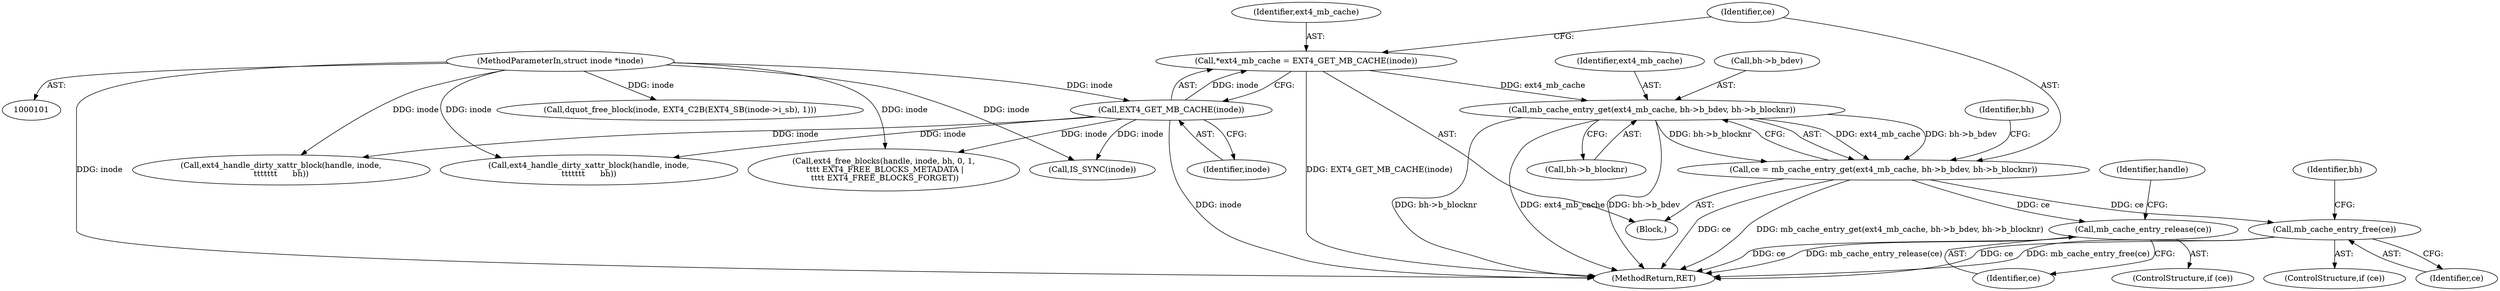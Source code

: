 digraph "1_linux_82939d7999dfc1f1998c4b1c12e2f19edbdff272_9@del" {
"1000121" [label="(Call,mb_cache_entry_get(ext4_mb_cache, bh->b_bdev, bh->b_blocknr))"];
"1000115" [label="(Call,*ext4_mb_cache = EXT4_GET_MB_CACHE(inode))"];
"1000117" [label="(Call,EXT4_GET_MB_CACHE(inode))"];
"1000103" [label="(MethodParameterIn,struct inode *inode)"];
"1000119" [label="(Call,ce = mb_cache_entry_get(ext4_mb_cache, bh->b_bdev, bh->b_blocknr))"];
"1000156" [label="(Call,mb_cache_entry_free(ce))"];
"1000183" [label="(Call,mb_cache_entry_release(ce))"];
"1000187" [label="(Identifier,handle)"];
"1000234" [label="(MethodReturn,RET)"];
"1000156" [label="(Call,mb_cache_entry_free(ce))"];
"1000122" [label="(Identifier,ext4_mb_cache)"];
"1000121" [label="(Call,mb_cache_entry_get(ext4_mb_cache, bh->b_bdev, bh->b_blocknr))"];
"1000190" [label="(Call,ext4_handle_dirty_xattr_block(handle, inode,\n\t\t\t\t\t\t\t      bh))"];
"1000184" [label="(Identifier,ce)"];
"1000119" [label="(Call,ce = mb_cache_entry_get(ext4_mb_cache, bh->b_bdev, bh->b_blocknr))"];
"1000207" [label="(Call,IS_SYNC(inode))"];
"1000117" [label="(Call,EXT4_GET_MB_CACHE(inode))"];
"1000183" [label="(Call,mb_cache_entry_release(ce))"];
"1000157" [label="(Identifier,ce)"];
"1000181" [label="(ControlStructure,if (ce))"];
"1000120" [label="(Identifier,ce)"];
"1000159" [label="(Identifier,bh)"];
"1000123" [label="(Call,bh->b_bdev)"];
"1000118" [label="(Identifier,inode)"];
"1000126" [label="(Call,bh->b_blocknr)"];
"1000130" [label="(Identifier,bh)"];
"1000211" [label="(Call,dquot_free_block(inode, EXT4_C2B(EXT4_SB(inode->i_sb), 1)))"];
"1000202" [label="(Call,ext4_handle_dirty_xattr_block(handle, inode,\n\t\t\t\t\t\t\t      bh))"];
"1000105" [label="(Block,)"];
"1000154" [label="(ControlStructure,if (ce))"];
"1000115" [label="(Call,*ext4_mb_cache = EXT4_GET_MB_CACHE(inode))"];
"1000162" [label="(Call,ext4_free_blocks(handle, inode, bh, 0, 1,\n \t\t\t\t EXT4_FREE_BLOCKS_METADATA |\n \t\t\t\t EXT4_FREE_BLOCKS_FORGET))"];
"1000103" [label="(MethodParameterIn,struct inode *inode)"];
"1000116" [label="(Identifier,ext4_mb_cache)"];
"1000121" -> "1000119"  [label="AST: "];
"1000121" -> "1000126"  [label="CFG: "];
"1000122" -> "1000121"  [label="AST: "];
"1000123" -> "1000121"  [label="AST: "];
"1000126" -> "1000121"  [label="AST: "];
"1000119" -> "1000121"  [label="CFG: "];
"1000121" -> "1000234"  [label="DDG: bh->b_blocknr"];
"1000121" -> "1000234"  [label="DDG: bh->b_bdev"];
"1000121" -> "1000234"  [label="DDG: ext4_mb_cache"];
"1000121" -> "1000119"  [label="DDG: ext4_mb_cache"];
"1000121" -> "1000119"  [label="DDG: bh->b_bdev"];
"1000121" -> "1000119"  [label="DDG: bh->b_blocknr"];
"1000115" -> "1000121"  [label="DDG: ext4_mb_cache"];
"1000115" -> "1000105"  [label="AST: "];
"1000115" -> "1000117"  [label="CFG: "];
"1000116" -> "1000115"  [label="AST: "];
"1000117" -> "1000115"  [label="AST: "];
"1000120" -> "1000115"  [label="CFG: "];
"1000115" -> "1000234"  [label="DDG: EXT4_GET_MB_CACHE(inode)"];
"1000117" -> "1000115"  [label="DDG: inode"];
"1000117" -> "1000118"  [label="CFG: "];
"1000118" -> "1000117"  [label="AST: "];
"1000117" -> "1000234"  [label="DDG: inode"];
"1000103" -> "1000117"  [label="DDG: inode"];
"1000117" -> "1000162"  [label="DDG: inode"];
"1000117" -> "1000190"  [label="DDG: inode"];
"1000117" -> "1000202"  [label="DDG: inode"];
"1000117" -> "1000207"  [label="DDG: inode"];
"1000103" -> "1000101"  [label="AST: "];
"1000103" -> "1000234"  [label="DDG: inode"];
"1000103" -> "1000162"  [label="DDG: inode"];
"1000103" -> "1000190"  [label="DDG: inode"];
"1000103" -> "1000202"  [label="DDG: inode"];
"1000103" -> "1000207"  [label="DDG: inode"];
"1000103" -> "1000211"  [label="DDG: inode"];
"1000119" -> "1000105"  [label="AST: "];
"1000120" -> "1000119"  [label="AST: "];
"1000130" -> "1000119"  [label="CFG: "];
"1000119" -> "1000234"  [label="DDG: mb_cache_entry_get(ext4_mb_cache, bh->b_bdev, bh->b_blocknr)"];
"1000119" -> "1000234"  [label="DDG: ce"];
"1000119" -> "1000156"  [label="DDG: ce"];
"1000119" -> "1000183"  [label="DDG: ce"];
"1000156" -> "1000154"  [label="AST: "];
"1000156" -> "1000157"  [label="CFG: "];
"1000157" -> "1000156"  [label="AST: "];
"1000159" -> "1000156"  [label="CFG: "];
"1000156" -> "1000234"  [label="DDG: mb_cache_entry_free(ce)"];
"1000156" -> "1000234"  [label="DDG: ce"];
"1000183" -> "1000181"  [label="AST: "];
"1000183" -> "1000184"  [label="CFG: "];
"1000184" -> "1000183"  [label="AST: "];
"1000187" -> "1000183"  [label="CFG: "];
"1000183" -> "1000234"  [label="DDG: ce"];
"1000183" -> "1000234"  [label="DDG: mb_cache_entry_release(ce)"];
}
